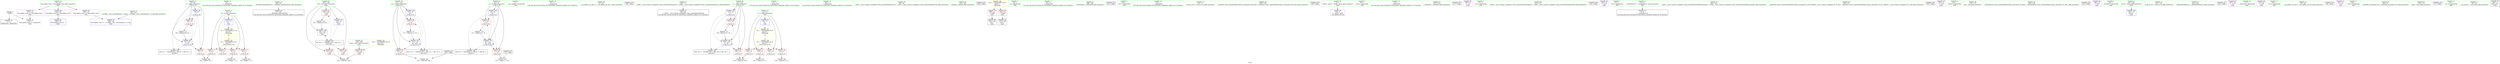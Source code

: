 digraph "SVFG" {
	label="SVFG";

	Node0x556ae6806270 [shape=record,color=grey,label="{NodeID: 0\nNullPtr}"];
	Node0x556ae6806270 -> Node0x556ae681c7c0[style=solid];
	Node0x556ae6806270 -> Node0x556ae681b3a0[style=solid];
	Node0x556ae6824310 [shape=record,color=grey,label="{NodeID: 180\n95 = cmp(93, 94, )\n}"];
	Node0x556ae681b3a0 [shape=record,color=blue, style = dotted,label="{NodeID: 97\n270\<--3\nllvm.global_ctors_2\<--dummyVal\nGlob }"];
	Node0x556ae68191f0 [shape=record,color=green,label="{NodeID: 14\n35\<--1\n\<--dummyObj\nCan only get source location for instruction, argument, global var or function.}"];
	Node0x556ae6819ff0 [shape=record,color=green,label="{NodeID: 28\n48\<--54\n_ZNSt8ios_base4InitD1Ev\<--_ZNSt8ios_base4InitD1Ev_field_insensitive\n}"];
	Node0x556ae6819ff0 -> Node0x556ae681ca90[style=solid];
	Node0x556ae681ad00 [shape=record,color=green,label="{NodeID: 42\n183\<--184\nntest\<--ntest_field_insensitive\nmain\n}"];
	Node0x556ae681ad00 -> Node0x556ae681e650[style=solid];
	Node0x556ae65df380 [shape=record,color=black,label="{NodeID: 222\n166 = PHI()\n}"];
	Node0x556ae65df380 -> Node0x556ae6824c10[style=solid];
	Node0x556ae681ca90 [shape=record,color=black,label="{NodeID: 56\n47\<--48\n\<--_ZNSt8ios_base4InitD1Ev\nCan only get source location for instruction, argument, global var or function.}"];
	Node0x556ae681d6b0 [shape=record,color=purple,label="{NodeID: 70\n270\<--34\nllvm.global_ctors_2\<--llvm.global_ctors\nGlob }"];
	Node0x556ae681d6b0 -> Node0x556ae681b3a0[style=solid];
	Node0x556ae681e240 [shape=record,color=red,label="{NodeID: 84\n121\<--81\n\<--i4\n_Z7go_to_Xv\n}"];
	Node0x556ae681e240 -> Node0x556ae6823d10[style=solid];
	Node0x556ae6806530 [shape=record,color=green,label="{NodeID: 1\n7\<--1\n__dso_handle\<--dummyObj\nGlob }"];
	Node0x556ae6824490 [shape=record,color=grey,label="{NodeID: 181\n88 = cmp(87, 12, )\n}"];
	Node0x556ae681b4a0 [shape=record,color=blue,label="{NodeID: 98\n79\<--91\ni\<--\n_Z7go_to_Xv\n}"];
	Node0x556ae681b4a0 -> Node0x556ae681dfd0[style=dashed];
	Node0x556ae681b4a0 -> Node0x556ae681e0a0[style=dashed];
	Node0x556ae681b4a0 -> Node0x556ae681b570[style=dashed];
	Node0x556ae681b4a0 -> Node0x556ae6829180[style=dashed];
	Node0x556ae68192f0 [shape=record,color=green,label="{NodeID: 15\n91\<--1\n\<--dummyObj\nCan only get source location for instruction, argument, global var or function.}"];
	Node0x556ae681a0f0 [shape=record,color=green,label="{NodeID: 29\n61\<--62\n__cxx_global_var_init.1\<--__cxx_global_var_init.1_field_insensitive\n}"];
	Node0x556ae681add0 [shape=record,color=green,label="{NodeID: 43\n185\<--186\ntest\<--test_field_insensitive\nmain\n}"];
	Node0x556ae681add0 -> Node0x556ae681e720[style=solid];
	Node0x556ae681add0 -> Node0x556ae681e7f0[style=solid];
	Node0x556ae681add0 -> Node0x556ae681e8c0[style=solid];
	Node0x556ae681add0 -> Node0x556ae681fe10[style=solid];
	Node0x556ae681add0 -> Node0x556ae681fee0[style=solid];
	Node0x556ae6836440 [shape=record,color=black,label="{NodeID: 223\n198 = PHI()\n}"];
	Node0x556ae681cb90 [shape=record,color=black,label="{NodeID: 57\n68\<--69\n\<--_ZNSt7__cxx1112basic_stringIcSt11char_traitsIcESaIcEED1Ev\nCan only get source location for instruction, argument, global var or function.}"];
	Node0x556ae681d7b0 [shape=record,color=red,label="{NodeID: 71\n83\<--11\n\<--X\n_Z7go_to_Xv\n}"];
	Node0x556ae681d7b0 -> Node0x556ae6824610[style=solid];
	Node0x556ae681e310 [shape=record,color=red,label="{NodeID: 85\n148\<--135\n\<--i\n_Z7go_to_Yv\n}"];
	Node0x556ae681e310 -> Node0x556ae6824a90[style=solid];
	Node0x556ae6818300 [shape=record,color=green,label="{NodeID: 2\n12\<--1\n\<--dummyObj\nCan only get source location for instruction, argument, global var or function.}"];
	Node0x556ae6824610 [shape=record,color=grey,label="{NodeID: 182\n84 = cmp(83, 12, )\n}"];
	Node0x556ae681b570 [shape=record,color=blue,label="{NodeID: 99\n79\<--105\ni\<--inc\n_Z7go_to_Xv\n}"];
	Node0x556ae681b570 -> Node0x556ae681dfd0[style=dashed];
	Node0x556ae681b570 -> Node0x556ae681e0a0[style=dashed];
	Node0x556ae681b570 -> Node0x556ae681b570[style=dashed];
	Node0x556ae681b570 -> Node0x556ae6829180[style=dashed];
	Node0x556ae68193f0 [shape=record,color=green,label="{NodeID: 16\n98\<--1\n\<--dummyObj\nCan only get source location for instruction, argument, global var or function.}"];
	Node0x556ae682cea0 [shape=record,color=yellow,style=double,label="{NodeID: 196\n8V_1 = ENCHI(MR_8V_0)\npts\{15 \}\nFun[_Z7go_to_Yv]}"];
	Node0x556ae682cea0 -> Node0x556ae681daf0[style=dashed];
	Node0x556ae682cea0 -> Node0x556ae681dbc0[style=dashed];
	Node0x556ae682cea0 -> Node0x556ae681dc90[style=dashed];
	Node0x556ae682cea0 -> Node0x556ae681dd60[style=dashed];
	Node0x556ae681a1f0 [shape=record,color=green,label="{NodeID: 30\n65\<--66\n_ZNSt7__cxx1112basic_stringIcSt11char_traitsIcESaIcEEC1Ev\<--_ZNSt7__cxx1112basic_stringIcSt11char_traitsIcESaIcEEC1Ev_field_insensitive\n}"];
	Node0x556ae681aea0 [shape=record,color=green,label="{NodeID: 44\n192\<--193\nfreopen\<--freopen_field_insensitive\n}"];
	Node0x556ae6836510 [shape=record,color=black,label="{NodeID: 224\n208 = PHI()\n}"];
	Node0x556ae681cc90 [shape=record,color=black,label="{NodeID: 58\n191\<--188\ncall\<--\nmain\n}"];
	Node0x556ae681d880 [shape=record,color=red,label="{NodeID: 72\n87\<--11\n\<--X\n_Z7go_to_Xv\n}"];
	Node0x556ae681d880 -> Node0x556ae6824490[style=solid];
	Node0x556ae681e3e0 [shape=record,color=red,label="{NodeID: 86\n157\<--135\n\<--i\n_Z7go_to_Yv\n}"];
	Node0x556ae681e3e0 -> Node0x556ae6823b90[style=solid];
	Node0x556ae6818390 [shape=record,color=green,label="{NodeID: 3\n16\<--1\n.str\<--dummyObj\nGlob }"];
	Node0x556ae6824790 [shape=record,color=grey,label="{NodeID: 183\n116 = cmp(111, 113, )\n}"];
	Node0x556ae681b640 [shape=record,color=blue,label="{NodeID: 100\n81\<--91\ni4\<--\n_Z7go_to_Xv\n}"];
	Node0x556ae681b640 -> Node0x556ae681e170[style=dashed];
	Node0x556ae681b640 -> Node0x556ae681e240[style=dashed];
	Node0x556ae681b640 -> Node0x556ae681b710[style=dashed];
	Node0x556ae681b640 -> Node0x556ae6829680[style=dashed];
	Node0x556ae68194f0 [shape=record,color=green,label="{NodeID: 17\n102\<--1\n\<--dummyObj\nCan only get source location for instruction, argument, global var or function.}"];
	Node0x556ae681a2f0 [shape=record,color=green,label="{NodeID: 31\n69\<--73\n_ZNSt7__cxx1112basic_stringIcSt11char_traitsIcESaIcEED1Ev\<--_ZNSt7__cxx1112basic_stringIcSt11char_traitsIcESaIcEED1Ev_field_insensitive\n}"];
	Node0x556ae681a2f0 -> Node0x556ae681cb90[style=solid];
	Node0x556ae681afa0 [shape=record,color=green,label="{NodeID: 45\n199\<--200\n_ZNSirsERi\<--_ZNSirsERi_field_insensitive\n}"];
	Node0x556ae6836640 [shape=record,color=black,label="{NodeID: 225\n212 = PHI()\n}"];
	Node0x556ae681cd60 [shape=record,color=black,label="{NodeID: 59\n197\<--194\ncall1\<--\nmain\n}"];
	Node0x556ae681d950 [shape=record,color=red,label="{NodeID: 73\n94\<--11\n\<--X\n_Z7go_to_Xv\n}"];
	Node0x556ae681d950 -> Node0x556ae6824310[style=solid];
	Node0x556ae681e4b0 [shape=record,color=red,label="{NodeID: 87\n164\<--137\n\<--i4\n_Z7go_to_Yv\n}"];
	Node0x556ae681e4b0 -> Node0x556ae6824c10[style=solid];
	Node0x556ae6818420 [shape=record,color=green,label="{NodeID: 4\n18\<--1\n.str.2\<--dummyObj\nGlob }"];
	Node0x556ae6824910 [shape=record,color=grey,label="{NodeID: 184\n144 = cmp(143, 12, )\n}"];
	Node0x556ae681b710 [shape=record,color=blue,label="{NodeID: 101\n81\<--122\ni4\<--inc9\n_Z7go_to_Xv\n}"];
	Node0x556ae681b710 -> Node0x556ae681e170[style=dashed];
	Node0x556ae681b710 -> Node0x556ae681e240[style=dashed];
	Node0x556ae681b710 -> Node0x556ae681b710[style=dashed];
	Node0x556ae681b710 -> Node0x556ae6829680[style=dashed];
	Node0x556ae68195f0 [shape=record,color=green,label="{NodeID: 18\n153\<--1\n\<--dummyObj\nCan only get source location for instruction, argument, global var or function.}"];
	Node0x556ae681a3f0 [shape=record,color=green,label="{NodeID: 32\n76\<--77\n_Z7go_to_Xv\<--_Z7go_to_Xv_field_insensitive\n}"];
	Node0x556ae681b0a0 [shape=record,color=green,label="{NodeID: 46\n209\<--210\n_ZStlsISt11char_traitsIcEERSt13basic_ostreamIcT_ES5_PKc\<--_ZStlsISt11char_traitsIcEERSt13basic_ostreamIcT_ES5_PKc_field_insensitive\n}"];
	Node0x556ae6836740 [shape=record,color=black,label="{NodeID: 226\n216 = PHI()\n}"];
	Node0x556ae681ce30 [shape=record,color=purple,label="{NodeID: 60\n45\<--4\n\<--_ZStL8__ioinit\n__cxx_global_var_init\n}"];
	Node0x556ae681da20 [shape=record,color=red,label="{NodeID: 74\n112\<--11\n\<--X\n_Z7go_to_Xv\n}"];
	Node0x556ae681e580 [shape=record,color=red,label="{NodeID: 88\n172\<--137\n\<--i4\n_Z7go_to_Yv\n}"];
	Node0x556ae681e580 -> Node0x556ae6823e90[style=solid];
	Node0x556ae68184b0 [shape=record,color=green,label="{NodeID: 5\n20\<--1\nstdin\<--dummyObj\nGlob }"];
	Node0x556ae6824a90 [shape=record,color=grey,label="{NodeID: 185\n150 = cmp(148, 149, )\n}"];
	Node0x556ae681b7e0 [shape=record,color=blue,label="{NodeID: 102\n135\<--91\ni\<--\n_Z7go_to_Yv\n}"];
	Node0x556ae681b7e0 -> Node0x556ae681e310[style=dashed];
	Node0x556ae681b7e0 -> Node0x556ae681e3e0[style=dashed];
	Node0x556ae681b7e0 -> Node0x556ae681b8b0[style=dashed];
	Node0x556ae681b7e0 -> Node0x556ae682a580[style=dashed];
	Node0x556ae68196f0 [shape=record,color=green,label="{NodeID: 19\n155\<--1\n\<--dummyObj\nCan only get source location for instruction, argument, global var or function.}"];
	Node0x556ae682db80 [shape=record,color=yellow,style=double,label="{NodeID: 199\n14V_1 = ENCHI(MR_14V_0)\npts\{1 \}\nFun[main]}"];
	Node0x556ae682db80 -> Node0x556ae681de30[style=dashed];
	Node0x556ae682db80 -> Node0x556ae681df00[style=dashed];
	Node0x556ae681a4f0 [shape=record,color=green,label="{NodeID: 33\n79\<--80\ni\<--i_field_insensitive\n_Z7go_to_Xv\n}"];
	Node0x556ae681a4f0 -> Node0x556ae681dfd0[style=solid];
	Node0x556ae681a4f0 -> Node0x556ae681e0a0[style=solid];
	Node0x556ae681a4f0 -> Node0x556ae681b4a0[style=solid];
	Node0x556ae681a4f0 -> Node0x556ae681b570[style=solid];
	Node0x556ae681b1a0 [shape=record,color=green,label="{NodeID: 47\n213\<--214\n_ZNSolsEi\<--_ZNSolsEi_field_insensitive\n}"];
	Node0x556ae6836810 [shape=record,color=black,label="{NodeID: 227\n217 = PHI()\n}"];
	Node0x556ae681cf00 [shape=record,color=purple,label="{NodeID: 61\n189\<--16\n\<--.str\nmain\n}"];
	Node0x556ae681daf0 [shape=record,color=red,label="{NodeID: 75\n139\<--14\n\<--Y\n_Z7go_to_Yv\n}"];
	Node0x556ae681daf0 -> Node0x556ae6824190[style=solid];
	Node0x556ae681e650 [shape=record,color=red,label="{NodeID: 89\n204\<--183\n\<--ntest\nmain\n}"];
	Node0x556ae681e650 -> Node0x556ae6824010[style=solid];
	Node0x556ae6818cf0 [shape=record,color=green,label="{NodeID: 6\n21\<--1\n.str.3\<--dummyObj\nGlob }"];
	Node0x556ae6824c10 [shape=record,color=grey,label="{NodeID: 186\n167 = cmp(164, 166, )\n}"];
	Node0x556ae681b8b0 [shape=record,color=blue,label="{NodeID: 103\n135\<--158\ni\<--inc\n_Z7go_to_Yv\n}"];
	Node0x556ae681b8b0 -> Node0x556ae681e310[style=dashed];
	Node0x556ae681b8b0 -> Node0x556ae681e3e0[style=dashed];
	Node0x556ae681b8b0 -> Node0x556ae681b8b0[style=dashed];
	Node0x556ae681b8b0 -> Node0x556ae682a580[style=dashed];
	Node0x556ae68197f0 [shape=record,color=green,label="{NodeID: 20\n4\<--6\n_ZStL8__ioinit\<--_ZStL8__ioinit_field_insensitive\nGlob }"];
	Node0x556ae68197f0 -> Node0x556ae681ce30[style=solid];
	Node0x556ae682dc90 [shape=record,color=yellow,style=double,label="{NodeID: 200\n2V_1 = ENCHI(MR_2V_0)\npts\{13 \}\nFun[main]|{<s0>24}}"];
	Node0x556ae682dc90:s0 -> Node0x556ae682e0f0[style=dashed,color=red];
	Node0x556ae681a5c0 [shape=record,color=green,label="{NodeID: 34\n81\<--82\ni4\<--i4_field_insensitive\n_Z7go_to_Xv\n}"];
	Node0x556ae681a5c0 -> Node0x556ae681e170[style=solid];
	Node0x556ae681a5c0 -> Node0x556ae681e240[style=solid];
	Node0x556ae681a5c0 -> Node0x556ae681b640[style=solid];
	Node0x556ae681a5c0 -> Node0x556ae681b710[style=solid];
	Node0x556ae681c2c0 [shape=record,color=green,label="{NodeID: 48\n221\<--222\n_ZNSt7__cxx1112basic_stringIcSt11char_traitsIcESaIcEEaSEPKc\<--_ZNSt7__cxx1112basic_stringIcSt11char_traitsIcESaIcEEaSEPKc_field_insensitive\n}"];
	Node0x556ae6836940 [shape=record,color=black,label="{NodeID: 228\n218 = PHI()\n}"];
	Node0x556ae681cfd0 [shape=record,color=purple,label="{NodeID: 62\n190\<--18\n\<--.str.2\nmain\n}"];
	Node0x556ae681dbc0 [shape=record,color=red,label="{NodeID: 76\n143\<--14\n\<--Y\n_Z7go_to_Yv\n}"];
	Node0x556ae681dbc0 -> Node0x556ae6824910[style=solid];
	Node0x556ae681c110 [shape=record,color=grey,label="{NodeID: 173\n105 = Binary(104, 91, )\n}"];
	Node0x556ae681c110 -> Node0x556ae681b570[style=solid];
	Node0x556ae681e720 [shape=record,color=red,label="{NodeID: 90\n203\<--185\n\<--test\nmain\n}"];
	Node0x556ae681e720 -> Node0x556ae6824010[style=solid];
	Node0x556ae6818d80 [shape=record,color=green,label="{NodeID: 7\n23\<--1\n.str.4\<--dummyObj\nGlob }"];
	Node0x556ae6829180 [shape=record,color=black,label="{NodeID: 187\nMR_4V_2 = PHI(MR_4V_1, MR_4V_4, MR_4V_1, )\npts\{80 \}\n}"];
	Node0x556ae681b980 [shape=record,color=blue,label="{NodeID: 104\n137\<--91\ni4\<--\n_Z7go_to_Yv\n}"];
	Node0x556ae681b980 -> Node0x556ae681e4b0[style=dashed];
	Node0x556ae681b980 -> Node0x556ae681e580[style=dashed];
	Node0x556ae681b980 -> Node0x556ae681fc70[style=dashed];
	Node0x556ae681b980 -> Node0x556ae681f070[style=dashed];
	Node0x556ae68198f0 [shape=record,color=green,label="{NodeID: 21\n8\<--10\n_Z3resB5cxx11\<--_Z3resB5cxx11_field_insensitive\nGlob }"];
	Node0x556ae68198f0 -> Node0x556ae681c8c0[style=solid];
	Node0x556ae682dd70 [shape=record,color=yellow,style=double,label="{NodeID: 201\n8V_1 = ENCHI(MR_8V_0)\npts\{15 \}\nFun[main]|{<s0>25}}"];
	Node0x556ae682dd70:s0 -> Node0x556ae682cea0[style=dashed,color=red];
	Node0x556ae681a690 [shape=record,color=green,label="{NodeID: 35\n99\<--100\n_ZNSt7__cxx1112basic_stringIcSt11char_traitsIcESaIcEE9push_backEc\<--_ZNSt7__cxx1112basic_stringIcSt11char_traitsIcESaIcEE9push_backEc_field_insensitive\n}"];
	Node0x556ae681c3c0 [shape=record,color=green,label="{NodeID: 49\n226\<--227\n_ZStlsIcSt11char_traitsIcESaIcEERSt13basic_ostreamIT_T0_ES7_RKNSt7__cxx1112basic_stringIS4_S5_T1_EE\<--_ZStlsIcSt11char_traitsIcESaIcEERSt13basic_ostreamIT_T0_ES7_RKNSt7__cxx1112basic_stringIS4_S5_T1_EE_field_insensitive\n}"];
	Node0x556ae6836a10 [shape=record,color=black,label="{NodeID: 229\n220 = PHI()\n}"];
	Node0x556ae681d0a0 [shape=record,color=purple,label="{NodeID: 63\n195\<--21\n\<--.str.3\nmain\n}"];
	Node0x556ae681dc90 [shape=record,color=red,label="{NodeID: 77\n149\<--14\n\<--Y\n_Z7go_to_Yv\n}"];
	Node0x556ae681dc90 -> Node0x556ae6824a90[style=solid];
	Node0x556ae6823a10 [shape=record,color=grey,label="{NodeID: 174\n235 = Binary(234, 91, )\n}"];
	Node0x556ae6823a10 -> Node0x556ae681fee0[style=solid];
	Node0x556ae681e7f0 [shape=record,color=red,label="{NodeID: 91\n211\<--185\n\<--test\nmain\n}"];
	Node0x556ae6818e10 [shape=record,color=green,label="{NodeID: 8\n25\<--1\nstdout\<--dummyObj\nGlob }"];
	Node0x556ae6829680 [shape=record,color=black,label="{NodeID: 188\nMR_6V_2 = PHI(MR_6V_1, MR_6V_1, MR_6V_4, )\npts\{82 \}\n}"];
	Node0x556ae681fc70 [shape=record,color=blue,label="{NodeID: 105\n137\<--173\ni4\<--inc9\n_Z7go_to_Yv\n}"];
	Node0x556ae681fc70 -> Node0x556ae681e4b0[style=dashed];
	Node0x556ae681fc70 -> Node0x556ae681e580[style=dashed];
	Node0x556ae681fc70 -> Node0x556ae681fc70[style=dashed];
	Node0x556ae681fc70 -> Node0x556ae681f070[style=dashed];
	Node0x556ae68199f0 [shape=record,color=green,label="{NodeID: 22\n11\<--13\nX\<--X_field_insensitive\nGlob }"];
	Node0x556ae68199f0 -> Node0x556ae681d7b0[style=solid];
	Node0x556ae68199f0 -> Node0x556ae681d880[style=solid];
	Node0x556ae68199f0 -> Node0x556ae681d950[style=solid];
	Node0x556ae68199f0 -> Node0x556ae681da20[style=solid];
	Node0x556ae68199f0 -> Node0x556ae681e990[style=solid];
	Node0x556ae681a790 [shape=record,color=green,label="{NodeID: 36\n114\<--115\nabs\<--abs_field_insensitive\n}"];
	Node0x556ae681c4c0 [shape=record,color=green,label="{NodeID: 50\n229\<--230\n_ZSt4endlIcSt11char_traitsIcEERSt13basic_ostreamIT_T0_ES6_\<--_ZSt4endlIcSt11char_traitsIcEERSt13basic_ostreamIT_T0_ES6__field_insensitive\n}"];
	Node0x556ae6836ae0 [shape=record,color=black,label="{NodeID: 230\n225 = PHI()\n}"];
	Node0x556ae681d170 [shape=record,color=purple,label="{NodeID: 64\n196\<--23\n\<--.str.4\nmain\n}"];
	Node0x556ae681dd60 [shape=record,color=red,label="{NodeID: 78\n165\<--14\n\<--Y\n_Z7go_to_Yv\n}"];
	Node0x556ae6823b90 [shape=record,color=grey,label="{NodeID: 175\n158 = Binary(157, 91, )\n}"];
	Node0x556ae6823b90 -> Node0x556ae681b8b0[style=solid];
	Node0x556ae681e8c0 [shape=record,color=red,label="{NodeID: 92\n234\<--185\n\<--test\nmain\n}"];
	Node0x556ae681e8c0 -> Node0x556ae6823a10[style=solid];
	Node0x556ae6818ea0 [shape=record,color=green,label="{NodeID: 9\n26\<--1\n_ZSt3cin\<--dummyObj\nGlob }"];
	Node0x556ae681fd40 [shape=record,color=blue,label="{NodeID: 106\n181\<--12\nretval\<--\nmain\n}"];
	Node0x556ae6819af0 [shape=record,color=green,label="{NodeID: 23\n14\<--15\nY\<--Y_field_insensitive\nGlob }"];
	Node0x556ae6819af0 -> Node0x556ae681daf0[style=solid];
	Node0x556ae6819af0 -> Node0x556ae681dbc0[style=solid];
	Node0x556ae6819af0 -> Node0x556ae681dc90[style=solid];
	Node0x556ae6819af0 -> Node0x556ae681dd60[style=solid];
	Node0x556ae6819af0 -> Node0x556ae681ea90[style=solid];
	Node0x556ae682df30 [shape=record,color=yellow,style=double,label="{NodeID: 203\n20V_1 = ENCHI(MR_20V_0)\npts\{184 \}\nFun[main]}"];
	Node0x556ae682df30 -> Node0x556ae681e650[style=dashed];
	Node0x556ae681a890 [shape=record,color=green,label="{NodeID: 37\n132\<--133\n_Z7go_to_Yv\<--_Z7go_to_Yv_field_insensitive\n}"];
	Node0x556ae681c5c0 [shape=record,color=green,label="{NodeID: 51\n231\<--232\n_ZNSolsEPFRSoS_E\<--_ZNSolsEPFRSoS_E_field_insensitive\n}"];
	Node0x556ae6836c40 [shape=record,color=black,label="{NodeID: 231\n228 = PHI()\n}"];
	Node0x556ae681d240 [shape=record,color=purple,label="{NodeID: 65\n207\<--28\n\<--.str.5\nmain\n}"];
	Node0x556ae681de30 [shape=record,color=red,label="{NodeID: 79\n188\<--20\n\<--stdin\nmain\n}"];
	Node0x556ae681de30 -> Node0x556ae681cc90[style=solid];
	Node0x556ae6823d10 [shape=record,color=grey,label="{NodeID: 176\n122 = Binary(121, 91, )\n}"];
	Node0x556ae6823d10 -> Node0x556ae681b710[style=solid];
	Node0x556ae681e990 [shape=record,color=blue,label="{NodeID: 93\n11\<--12\nX\<--\nGlob }"];
	Node0x556ae681e990 -> Node0x556ae682dc90[style=dashed];
	Node0x556ae6818f30 [shape=record,color=green,label="{NodeID: 10\n27\<--1\n_ZSt4cout\<--dummyObj\nGlob }"];
	Node0x556ae682a080 [shape=record,color=black,label="{NodeID: 190\nMR_22V_3 = PHI(MR_22V_4, MR_22V_2, )\npts\{186 \}\n}"];
	Node0x556ae682a080 -> Node0x556ae681e720[style=dashed];
	Node0x556ae682a080 -> Node0x556ae681e7f0[style=dashed];
	Node0x556ae682a080 -> Node0x556ae681e8c0[style=dashed];
	Node0x556ae682a080 -> Node0x556ae681fee0[style=dashed];
	Node0x556ae681fe10 [shape=record,color=blue,label="{NodeID: 107\n185\<--91\ntest\<--\nmain\n}"];
	Node0x556ae681fe10 -> Node0x556ae682a080[style=dashed];
	Node0x556ae6819bf0 [shape=record,color=green,label="{NodeID: 24\n34\<--38\nllvm.global_ctors\<--llvm.global_ctors_field_insensitive\nGlob }"];
	Node0x556ae6819bf0 -> Node0x556ae681d4b0[style=solid];
	Node0x556ae6819bf0 -> Node0x556ae681d5b0[style=solid];
	Node0x556ae6819bf0 -> Node0x556ae681d6b0[style=solid];
	Node0x556ae681a990 [shape=record,color=green,label="{NodeID: 38\n135\<--136\ni\<--i_field_insensitive\n_Z7go_to_Yv\n}"];
	Node0x556ae681a990 -> Node0x556ae681e310[style=solid];
	Node0x556ae681a990 -> Node0x556ae681e3e0[style=solid];
	Node0x556ae681a990 -> Node0x556ae681b7e0[style=solid];
	Node0x556ae681a990 -> Node0x556ae681b8b0[style=solid];
	Node0x556ae681c6c0 [shape=record,color=green,label="{NodeID: 52\n36\<--263\n_GLOBAL__sub_I_waynenguyen_1_0.cpp\<--_GLOBAL__sub_I_waynenguyen_1_0.cpp_field_insensitive\n}"];
	Node0x556ae681c6c0 -> Node0x556ae681b2a0[style=solid];
	Node0x556ae6837760 [shape=record,color=black,label="{NodeID: 232\n113 = PHI()\n}"];
	Node0x556ae6837760 -> Node0x556ae6824790[style=solid];
	Node0x556ae681d310 [shape=record,color=purple,label="{NodeID: 66\n215\<--30\n\<--.str.6\nmain\n}"];
	Node0x556ae681df00 [shape=record,color=red,label="{NodeID: 80\n194\<--25\n\<--stdout\nmain\n}"];
	Node0x556ae681df00 -> Node0x556ae681cd60[style=solid];
	Node0x556ae6823e90 [shape=record,color=grey,label="{NodeID: 177\n173 = Binary(172, 91, )\n}"];
	Node0x556ae6823e90 -> Node0x556ae681fc70[style=solid];
	Node0x556ae681ea90 [shape=record,color=blue,label="{NodeID: 94\n14\<--12\nY\<--\nGlob }"];
	Node0x556ae681ea90 -> Node0x556ae682dd70[style=dashed];
	Node0x556ae6818fc0 [shape=record,color=green,label="{NodeID: 11\n28\<--1\n.str.5\<--dummyObj\nGlob }"];
	Node0x556ae682a580 [shape=record,color=black,label="{NodeID: 191\nMR_10V_2 = PHI(MR_10V_1, MR_10V_4, MR_10V_1, )\npts\{136 \}\n}"];
	Node0x556ae681fee0 [shape=record,color=blue,label="{NodeID: 108\n185\<--235\ntest\<--inc\nmain\n}"];
	Node0x556ae681fee0 -> Node0x556ae682a080[style=dashed];
	Node0x556ae6819cf0 [shape=record,color=green,label="{NodeID: 25\n39\<--40\n__cxx_global_var_init\<--__cxx_global_var_init_field_insensitive\n}"];
	Node0x556ae682e0f0 [shape=record,color=yellow,style=double,label="{NodeID: 205\n2V_1 = ENCHI(MR_2V_0)\npts\{13 \}\nFun[_Z7go_to_Xv]}"];
	Node0x556ae682e0f0 -> Node0x556ae681d7b0[style=dashed];
	Node0x556ae682e0f0 -> Node0x556ae681d880[style=dashed];
	Node0x556ae682e0f0 -> Node0x556ae681d950[style=dashed];
	Node0x556ae682e0f0 -> Node0x556ae681da20[style=dashed];
	Node0x556ae681aa60 [shape=record,color=green,label="{NodeID: 39\n137\<--138\ni4\<--i4_field_insensitive\n_Z7go_to_Yv\n}"];
	Node0x556ae681aa60 -> Node0x556ae681e4b0[style=solid];
	Node0x556ae681aa60 -> Node0x556ae681e580[style=solid];
	Node0x556ae681aa60 -> Node0x556ae681b980[style=solid];
	Node0x556ae681aa60 -> Node0x556ae681fc70[style=solid];
	Node0x556ae681c7c0 [shape=record,color=black,label="{NodeID: 53\n2\<--3\ndummyVal\<--dummyVal\n}"];
	Node0x556ae68378c0 [shape=record,color=black,label="{NodeID: 233\n46 = PHI()\n}"];
	Node0x556ae681d3e0 [shape=record,color=purple,label="{NodeID: 67\n219\<--32\n\<--.str.7\nmain\n}"];
	Node0x556ae681dfd0 [shape=record,color=red,label="{NodeID: 81\n93\<--79\n\<--i\n_Z7go_to_Xv\n}"];
	Node0x556ae681dfd0 -> Node0x556ae6824310[style=solid];
	Node0x556ae6824010 [shape=record,color=grey,label="{NodeID: 178\n205 = cmp(203, 204, )\n}"];
	Node0x556ae681eb90 [shape=record,color=blue,label="{NodeID: 95\n268\<--35\nllvm.global_ctors_0\<--\nGlob }"];
	Node0x556ae6819050 [shape=record,color=green,label="{NodeID: 12\n30\<--1\n.str.6\<--dummyObj\nGlob }"];
	Node0x556ae681f070 [shape=record,color=black,label="{NodeID: 192\nMR_12V_2 = PHI(MR_12V_1, MR_12V_1, MR_12V_4, )\npts\{138 \}\n}"];
	Node0x556ae6819df0 [shape=record,color=green,label="{NodeID: 26\n43\<--44\n_ZNSt8ios_base4InitC1Ev\<--_ZNSt8ios_base4InitC1Ev_field_insensitive\n}"];
	Node0x556ae681ab30 [shape=record,color=green,label="{NodeID: 40\n178\<--179\nmain\<--main_field_insensitive\n}"];
	Node0x556ae681c8c0 [shape=record,color=black,label="{NodeID: 54\n9\<--8\n\<--_Z3resB5cxx11\nCan only get source location for instruction, argument, global var or function.}"];
	Node0x556ae6837990 [shape=record,color=black,label="{NodeID: 234\n67 = PHI()\n}"];
	Node0x556ae681d4b0 [shape=record,color=purple,label="{NodeID: 68\n268\<--34\nllvm.global_ctors_0\<--llvm.global_ctors\nGlob }"];
	Node0x556ae681d4b0 -> Node0x556ae681eb90[style=solid];
	Node0x556ae681e0a0 [shape=record,color=red,label="{NodeID: 82\n104\<--79\n\<--i\n_Z7go_to_Xv\n}"];
	Node0x556ae681e0a0 -> Node0x556ae681c110[style=solid];
	Node0x556ae6824190 [shape=record,color=grey,label="{NodeID: 179\n140 = cmp(139, 12, )\n}"];
	Node0x556ae681b2a0 [shape=record,color=blue,label="{NodeID: 96\n269\<--36\nllvm.global_ctors_1\<--_GLOBAL__sub_I_waynenguyen_1_0.cpp\nGlob }"];
	Node0x556ae6819120 [shape=record,color=green,label="{NodeID: 13\n32\<--1\n.str.7\<--dummyObj\nGlob }"];
	Node0x556ae6819ef0 [shape=record,color=green,label="{NodeID: 27\n49\<--50\n__cxa_atexit\<--__cxa_atexit_field_insensitive\n}"];
	Node0x556ae681ac30 [shape=record,color=green,label="{NodeID: 41\n181\<--182\nretval\<--retval_field_insensitive\nmain\n}"];
	Node0x556ae681ac30 -> Node0x556ae681fd40[style=solid];
	Node0x556ae681c9c0 [shape=record,color=black,label="{NodeID: 55\n180\<--12\nmain_ret\<--\nmain\n}"];
	Node0x556ae681d5b0 [shape=record,color=purple,label="{NodeID: 69\n269\<--34\nllvm.global_ctors_1\<--llvm.global_ctors\nGlob }"];
	Node0x556ae681d5b0 -> Node0x556ae681b2a0[style=solid];
	Node0x556ae681e170 [shape=record,color=red,label="{NodeID: 83\n111\<--81\n\<--i4\n_Z7go_to_Xv\n}"];
	Node0x556ae681e170 -> Node0x556ae6824790[style=solid];
}
